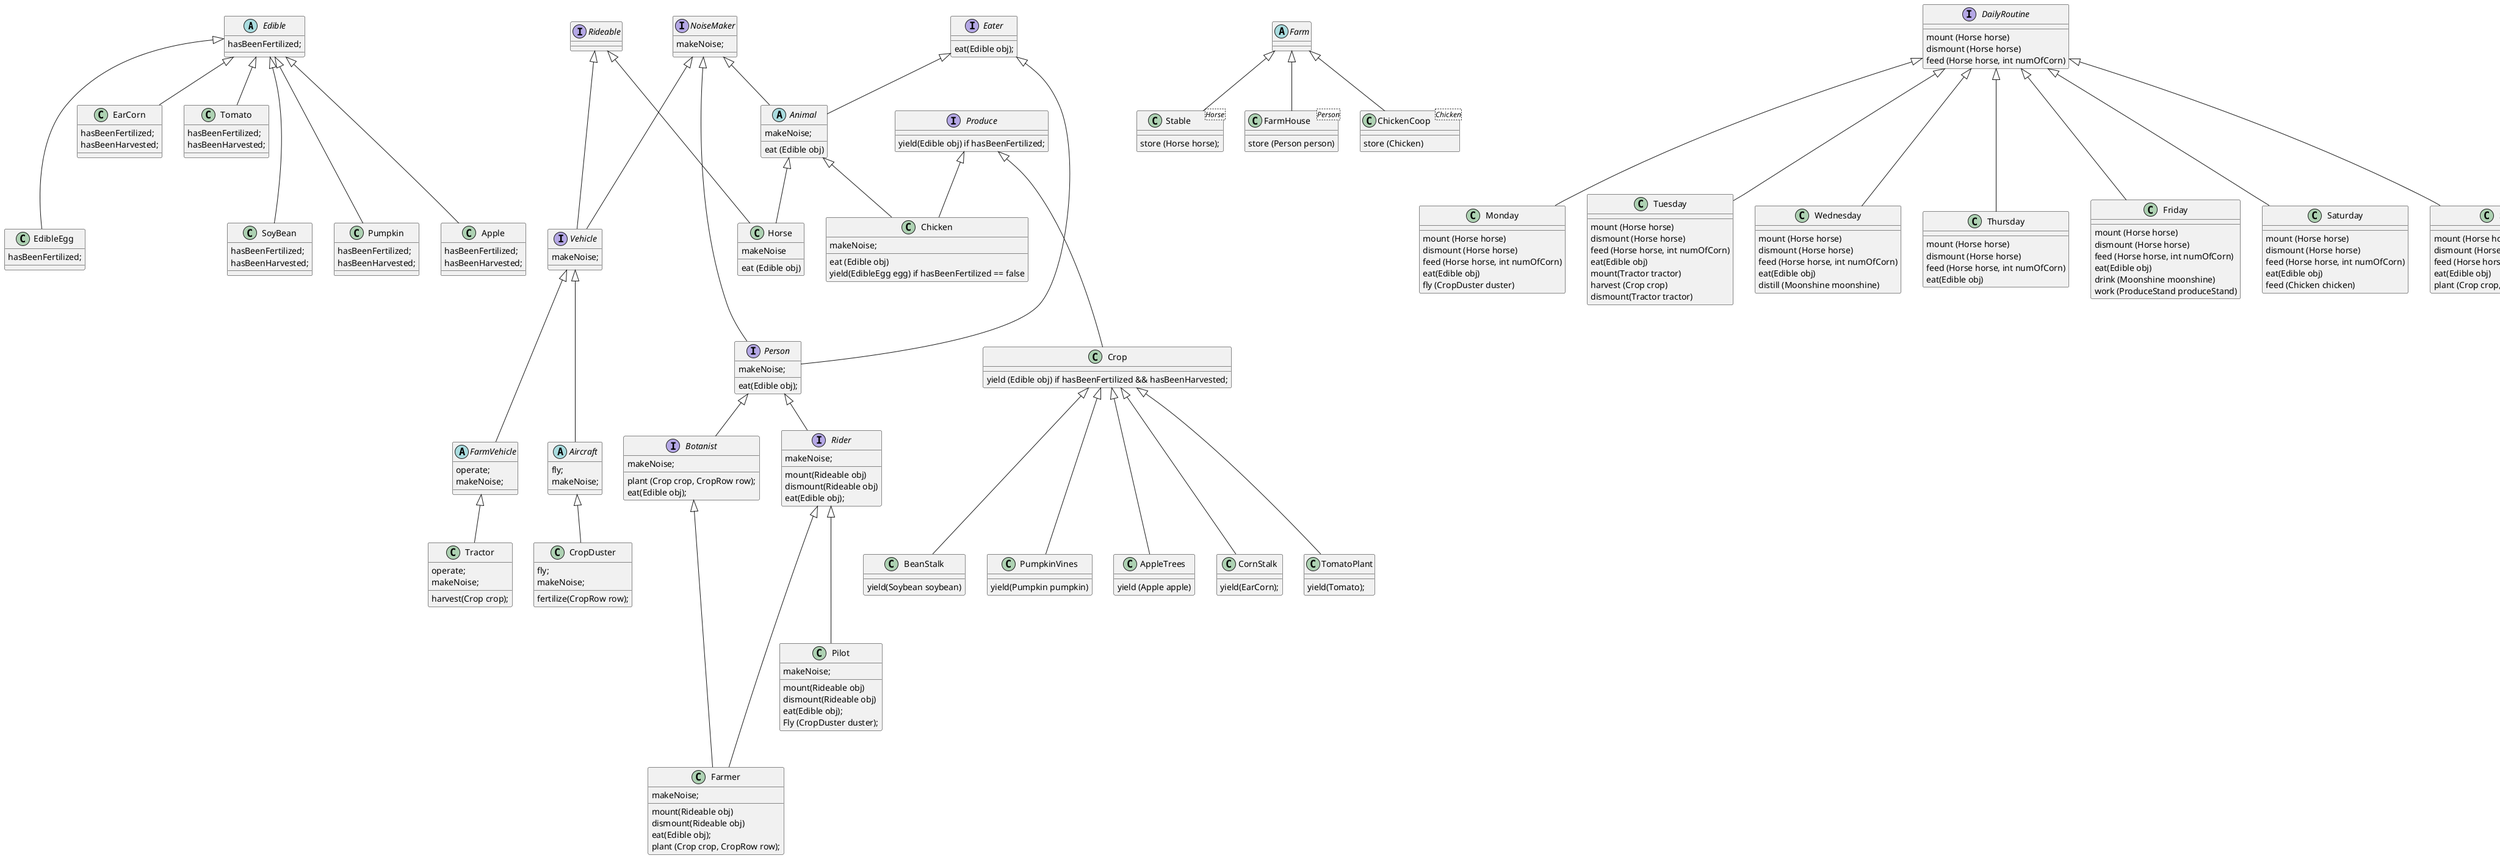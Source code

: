 @startuml
'https://plantuml.com/class-diagram

abstract class Edible{
hasBeenFertilized;
}
abstract class Animal {
eat (Edible obj)
makeNoise;
}
abstract class FarmVehicle {
operate;
makeNoise;
}
abstract class Aircraft {
fly;
makeNoise;
}
abstract class Farm {
}



interface Eater {
eat(Edible obj);
}
interface NoiseMaker {
makeNoise;
}
interface Rideable {}
interface Produce {
yield(Edible obj) if hasBeenFertilized;
}
interface Vehicle {
makeNoise;
}
interface Person {
eat(Edible obj);
makeNoise;
}
interface Rider {
mount(Rideable obj)
dismount(Rideable obj)
eat(Edible obj);
makeNoise;
}
interface Botanist {
plant (Crop crop, CropRow row);
eat(Edible obj);
makeNoise;
}
interface DailyRoutine {
mount (Horse horse)
dismount (Horse horse)
feed (Horse horse, int numOfCorn)
}



class Horse {
makeNoise
eat (Edible obj)
}
class Chicken {
eat (Edible obj)
makeNoise;
yield(EdibleEgg egg) if hasBeenFertilized == false
}
class EdibleEgg {
hasBeenFertilized;
}
class Field<CropRow> {
store(CropRow);
}
class CropRow<Crop> {
store(Crop);
}
class Crop {
yield (Edible obj) if hasBeenFertilized && hasBeenHarvested;
}
class CornStalk {
yield(EarCorn);
}
class EarCorn {
hasBeenFertilized;
hasBeenHarvested;
}
class TomatoPlant {
yield(Tomato);
}
class Tomato {
hasBeenFertilized;
hasBeenHarvested;
}
class BeanStalk {
yield(Soybean soybean)
}
class SoyBean {
hasBeenFertilized;
hasBeenHarvested;
}
class PumpkinVines {
yield(Pumpkin pumpkin)
}
class Pumpkin {
hasBeenFertilized;
hasBeenHarvested;
}
class AppleTrees {
yield (Apple apple)
}
class Apple {
hasBeenFertilized;
hasBeenHarvested;
}
class Tractor {
harvest(Crop crop);
operate;
makeNoise;
}
class CropDuster {
fertilize(CropRow row);
fly;
makeNoise;
}
class Farmer {
mount(Rideable obj)
dismount(Rideable obj)
eat(Edible obj);
makeNoise;
plant (Crop crop, CropRow row);
}
class Pilot {
mount(Rideable obj)
dismount(Rideable obj)
eat(Edible obj);
makeNoise;
Fly (CropDuster duster);
}
class Stable<Horse> {
store (Horse horse);
}
class FarmHouse<Person> {
store (Person person)
}
class ChickenCoop<Chicken> {
store (Chicken)
}
class Moonshine {
distill (Corn corn)
}
class ProduceStand {
addProduce (Produce)
}

class Monday {
mount (Horse horse)
dismount (Horse horse)
feed (Horse horse, int numOfCorn)
eat(Edible obj)
fly (CropDuster duster)
}
class Tuesday {
mount (Horse horse)
dismount (Horse horse)
feed (Horse horse, int numOfCorn)
eat(Edible obj)
mount(Tractor tractor)
harvest (Crop crop)
dismount(Tractor tractor)
}
class Wednesday {
mount (Horse horse)
dismount (Horse horse)
feed (Horse horse, int numOfCorn)
eat(Edible obj)
distill (Moonshine moonshine)
}
class Thursday {
mount (Horse horse)
dismount (Horse horse)
feed (Horse horse, int numOfCorn)
eat(Edible obj)
}
class Friday {
mount (Horse horse)
dismount (Horse horse)
feed (Horse horse, int numOfCorn)
eat(Edible obj)
drink (Moonshine moonshine)
work (ProduceStand produceStand)
}
class Saturday {
mount (Horse horse)
dismount (Horse horse)
feed (Horse horse, int numOfCorn)
eat(Edible obj)
feed (Chicken chicken)
}
class Sunday {
mount (Horse horse)
dismount (Horse horse)
feed (Horse horse, int numOfCorn)
eat(Edible obj)
plant (Crop crop, CropRow row) 3-5
}



Eater <|-- Animal
NoiseMaker <|-- Animal

Animal <|-- Horse
Rideable <|-- Horse

Animal <|-- Chicken
Produce <|-- Chicken

Person <|-- Rider
Person <|-- Botanist

Field <|-- CropRow

NoiseMaker <|--- Vehicle
Rideable <|--- Vehicle

Vehicle <|--- Aircraft
Vehicle <|--- FarmVehicle

Produce <|--- Crop

Crop <|--- CornStalk
Crop <|--- TomatoPlant
Crop <|--- BeanStalk
Crop <|--- PumpkinVines
Crop <|--- AppleTrees

Edible <|-- EarCorn
Edible <|-- Tomato
Edible <|--- EdibleEgg
Edible <|--- SoyBean
Edible <|--- Pumpkin
Edible <|--- Apple

NoiseMaker <|---- Person
Eater <|---- Person

FarmVehicle <|-- Tractor
Aircraft <|-- CropDuster

Botanist <|---- Farmer
Rider <|---- Farmer

Farm <|-- FarmHouse
Farm <|-- ChickenCoop
Farm <|-- Stable

Rider <|--- Pilot

DailyRoutine <|--- Monday
DailyRoutine <|--- Tuesday
DailyRoutine <|--- Wednesday
DailyRoutine <|--- Thursday
DailyRoutine <|--- Friday
DailyRoutine <|--- Saturday
DailyRoutine <|--- Sunday

@enduml